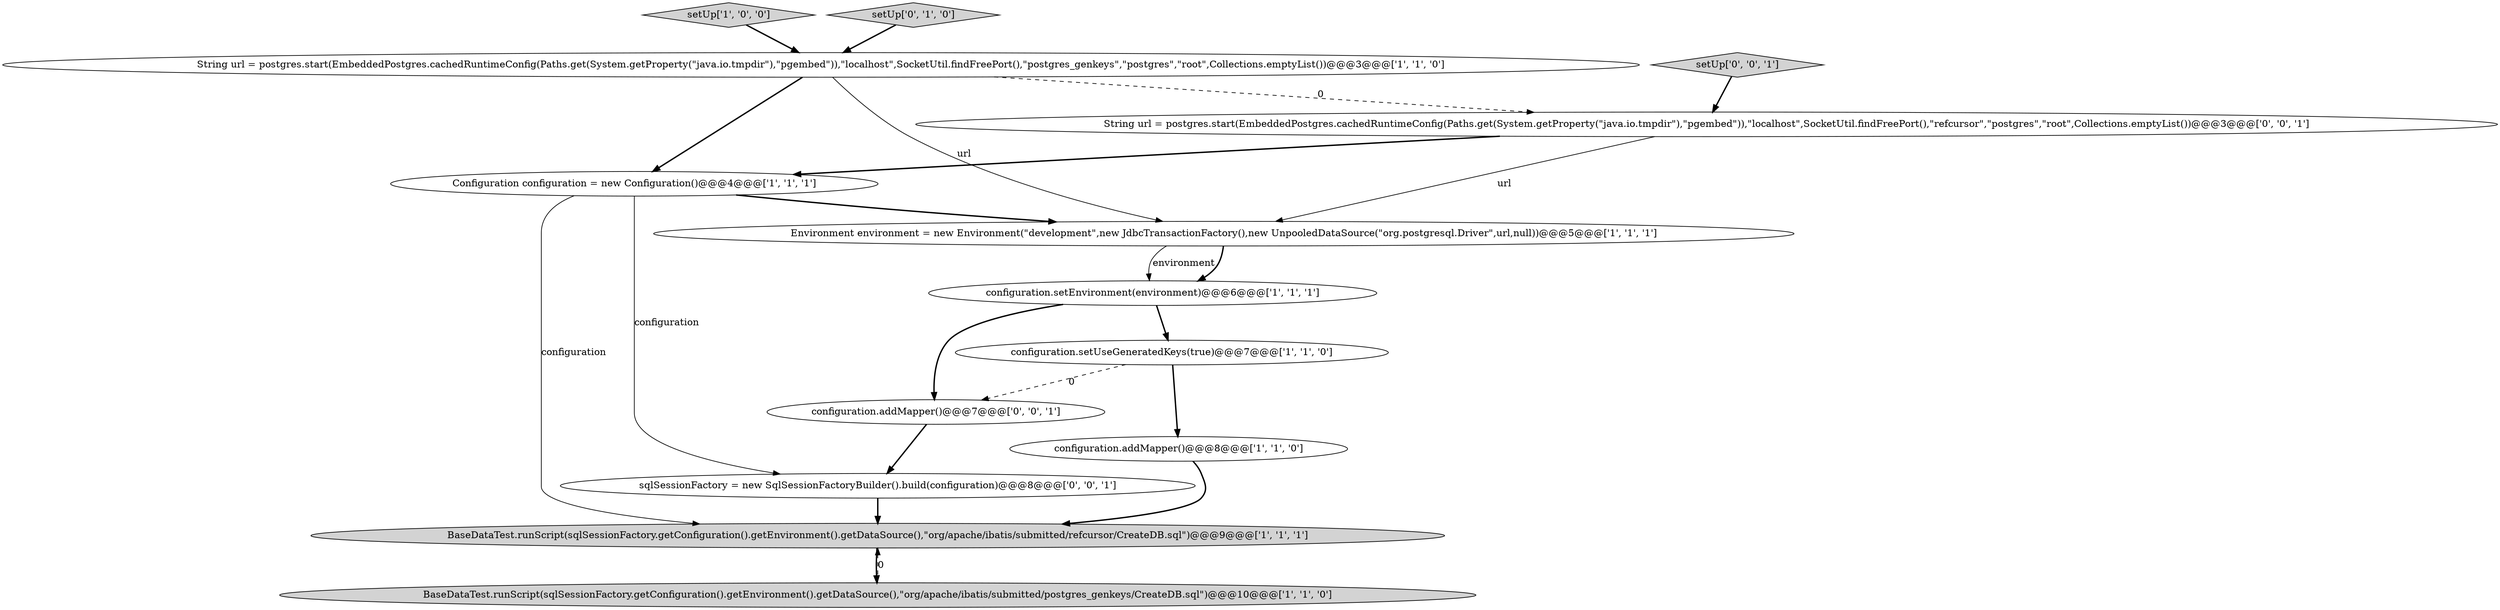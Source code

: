 digraph {
10 [style = filled, label = "sqlSessionFactory = new SqlSessionFactoryBuilder().build(configuration)@@@8@@@['0', '0', '1']", fillcolor = white, shape = ellipse image = "AAA0AAABBB3BBB"];
0 [style = filled, label = "configuration.setUseGeneratedKeys(true)@@@7@@@['1', '1', '0']", fillcolor = white, shape = ellipse image = "AAA0AAABBB1BBB"];
13 [style = filled, label = "String url = postgres.start(EmbeddedPostgres.cachedRuntimeConfig(Paths.get(System.getProperty(\"java.io.tmpdir\"),\"pgembed\")),\"localhost\",SocketUtil.findFreePort(),\"refcursor\",\"postgres\",\"root\",Collections.emptyList())@@@3@@@['0', '0', '1']", fillcolor = white, shape = ellipse image = "AAA0AAABBB3BBB"];
4 [style = filled, label = "String url = postgres.start(EmbeddedPostgres.cachedRuntimeConfig(Paths.get(System.getProperty(\"java.io.tmpdir\"),\"pgembed\")),\"localhost\",SocketUtil.findFreePort(),\"postgres_genkeys\",\"postgres\",\"root\",Collections.emptyList())@@@3@@@['1', '1', '0']", fillcolor = white, shape = ellipse image = "AAA0AAABBB1BBB"];
1 [style = filled, label = "configuration.addMapper()@@@8@@@['1', '1', '0']", fillcolor = white, shape = ellipse image = "AAA0AAABBB1BBB"];
2 [style = filled, label = "Environment environment = new Environment(\"development\",new JdbcTransactionFactory(),new UnpooledDataSource(\"org.postgresql.Driver\",url,null))@@@5@@@['1', '1', '1']", fillcolor = white, shape = ellipse image = "AAA0AAABBB1BBB"];
5 [style = filled, label = "setUp['1', '0', '0']", fillcolor = lightgray, shape = diamond image = "AAA0AAABBB1BBB"];
6 [style = filled, label = "BaseDataTest.runScript(sqlSessionFactory.getConfiguration().getEnvironment().getDataSource(),\"org/apache/ibatis/submitted/refcursor/CreateDB.sql\")@@@9@@@['1', '1', '1']", fillcolor = lightgray, shape = ellipse image = "AAA0AAABBB1BBB"];
7 [style = filled, label = "configuration.setEnvironment(environment)@@@6@@@['1', '1', '1']", fillcolor = white, shape = ellipse image = "AAA0AAABBB1BBB"];
9 [style = filled, label = "setUp['0', '1', '0']", fillcolor = lightgray, shape = diamond image = "AAA0AAABBB2BBB"];
11 [style = filled, label = "configuration.addMapper()@@@7@@@['0', '0', '1']", fillcolor = white, shape = ellipse image = "AAA0AAABBB3BBB"];
3 [style = filled, label = "BaseDataTest.runScript(sqlSessionFactory.getConfiguration().getEnvironment().getDataSource(),\"org/apache/ibatis/submitted/postgres_genkeys/CreateDB.sql\")@@@10@@@['1', '1', '0']", fillcolor = lightgray, shape = ellipse image = "AAA0AAABBB1BBB"];
8 [style = filled, label = "Configuration configuration = new Configuration()@@@4@@@['1', '1', '1']", fillcolor = white, shape = ellipse image = "AAA0AAABBB1BBB"];
12 [style = filled, label = "setUp['0', '0', '1']", fillcolor = lightgray, shape = diamond image = "AAA0AAABBB3BBB"];
6->3 [style = bold, label=""];
3->6 [style = dashed, label="0"];
7->11 [style = bold, label=""];
2->7 [style = solid, label="environment"];
9->4 [style = bold, label=""];
8->10 [style = solid, label="configuration"];
7->0 [style = bold, label=""];
0->11 [style = dashed, label="0"];
10->6 [style = bold, label=""];
12->13 [style = bold, label=""];
1->6 [style = bold, label=""];
8->2 [style = bold, label=""];
11->10 [style = bold, label=""];
0->1 [style = bold, label=""];
5->4 [style = bold, label=""];
4->8 [style = bold, label=""];
2->7 [style = bold, label=""];
8->6 [style = solid, label="configuration"];
13->8 [style = bold, label=""];
13->2 [style = solid, label="url"];
4->13 [style = dashed, label="0"];
4->2 [style = solid, label="url"];
}
